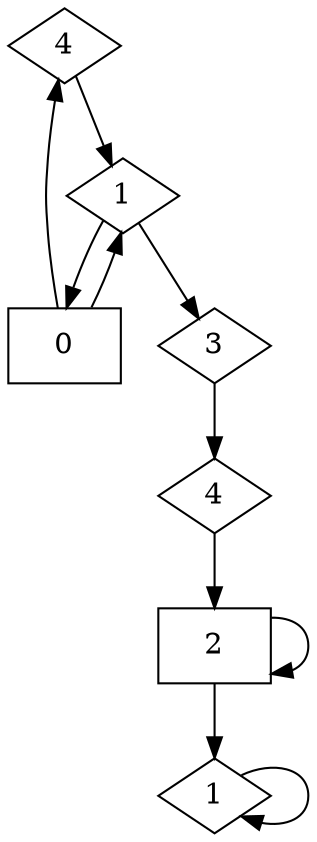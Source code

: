 digraph G {
N0 [ shape="diamond", label="4", color="black" ];
N0 -> N2 [ color="black" ];
N1 [ shape="box", label="0", color="black" ];
N1 -> N0 [ color="black" ];
N1 -> N2 [ color="black" ];
N2 [ shape="diamond", label="1", color="black" ];
N2 -> N1 [ color="black" ];
N2 -> N3 [ color="black" ];
N3 [ shape="diamond", label="3", color="black" ];
N3 -> N4 [ color="black" ];
N4 [ shape="diamond", label="4", color="black" ];
N4 -> N5 [ color="black" ];
N5 [ shape="box", label="2", color="black" ];
N5 -> N5 [ color="black" ];
N5 -> N6 [ color="black" ];
N6 [ shape="diamond", label="1", color="black" ];
N6 -> N6 [ color="black" ];
}
